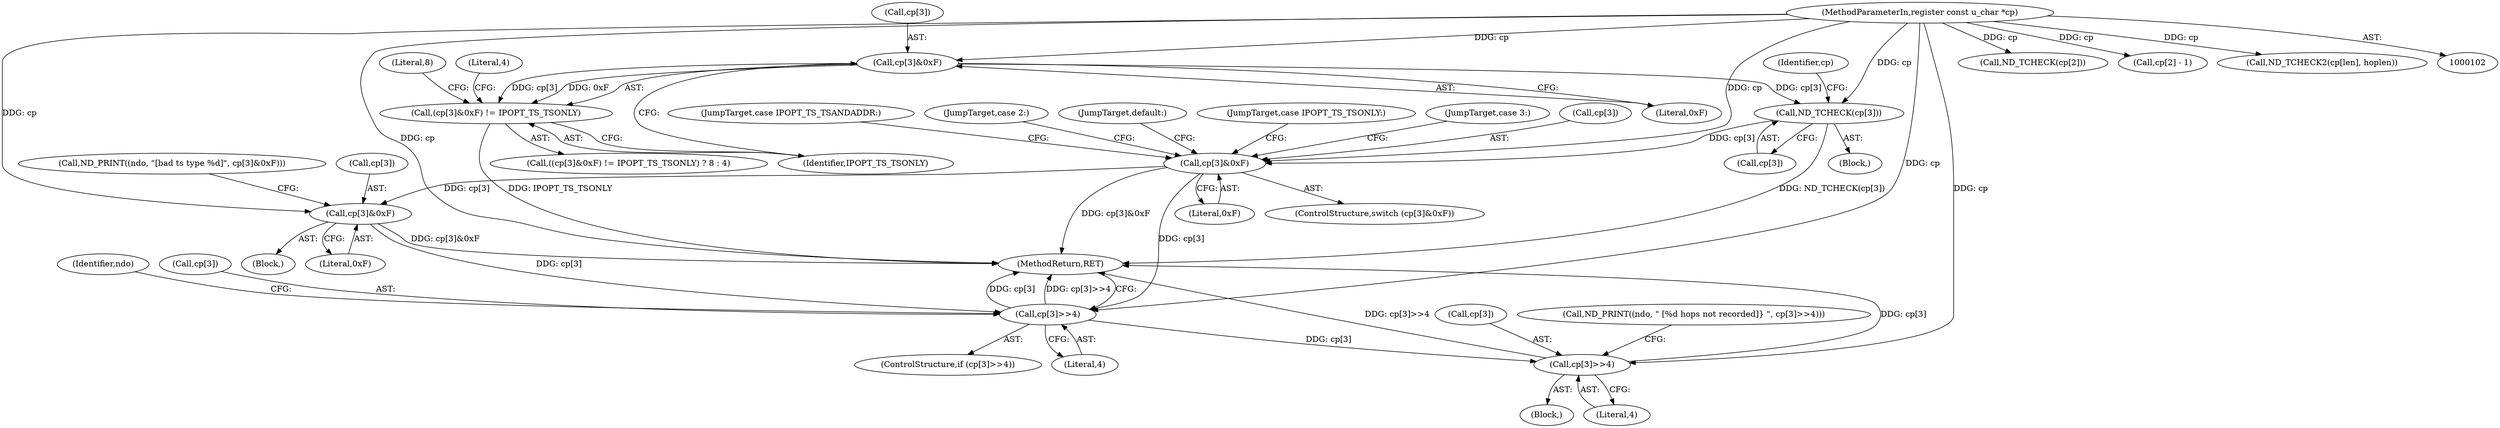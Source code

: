 digraph "0_tcpdump_2c2cfbd2b771ac888bc5c4a6d922f749d3822538_0@array" {
"1000132" [label="(Call,cp[3]&0xF)"];
"1000104" [label="(MethodParameterIn,register const u_char *cp)"];
"1000131" [label="(Call,(cp[3]&0xF) != IPOPT_TS_TSONLY)"];
"1000194" [label="(Call,ND_TCHECK(cp[3]))"];
"1000199" [label="(Call,cp[3]&0xF)"];
"1000235" [label="(Call,cp[3]&0xF)"];
"1000311" [label="(Call,cp[3]>>4)"];
"1000321" [label="(Call,cp[3]>>4)"];
"1000133" [label="(Call,cp[3])"];
"1000194" [label="(Call,ND_TCHECK(cp[3]))"];
"1000239" [label="(Literal,0xF)"];
"1000137" [label="(Identifier,IPOPT_TS_TSONLY)"];
"1000321" [label="(Call,cp[3]>>4)"];
"1000310" [label="(ControlStructure,if (cp[3]>>4))"];
"1000200" [label="(Call,cp[3])"];
"1000195" [label="(Call,cp[3])"];
"1000203" [label="(Literal,0xF)"];
"1000230" [label="(Call,ND_PRINT((ndo, \"[bad ts type %d]\", cp[3]&0xF)))"];
"1000198" [label="(ControlStructure,switch (cp[3]&0xF))"];
"1000315" [label="(Literal,4)"];
"1000211" [label="(JumpTarget,case IPOPT_TS_TSANDADDR:)"];
"1000327" [label="(MethodReturn,RET)"];
"1000217" [label="(JumpTarget,case 2:)"];
"1000138" [label="(Literal,8)"];
"1000311" [label="(Call,cp[3]>>4)"];
"1000130" [label="(Call,((cp[3]&0xF) != IPOPT_TS_TSONLY) ? 8 : 4)"];
"1000229" [label="(JumpTarget,default:)"];
"1000205" [label="(JumpTarget,case IPOPT_TS_TSONLY:)"];
"1000201" [label="(Identifier,cp)"];
"1000236" [label="(Call,cp[3])"];
"1000318" [label="(Identifier,ndo)"];
"1000233" [label="(Block,)"];
"1000106" [label="(Block,)"];
"1000235" [label="(Call,cp[3]&0xF)"];
"1000139" [label="(Literal,4)"];
"1000319" [label="(Block,)"];
"1000312" [label="(Call,cp[3])"];
"1000132" [label="(Call,cp[3]&0xF)"];
"1000223" [label="(JumpTarget,case 3:)"];
"1000154" [label="(Call,ND_TCHECK(cp[2]))"];
"1000325" [label="(Literal,4)"];
"1000160" [label="(Call,cp[2] - 1)"];
"1000322" [label="(Call,cp[3])"];
"1000131" [label="(Call,(cp[3]&0xF) != IPOPT_TS_TSONLY)"];
"1000316" [label="(Call,ND_PRINT((ndo, \" [%d hops not recorded]} \", cp[3]>>4)))"];
"1000104" [label="(MethodParameterIn,register const u_char *cp)"];
"1000199" [label="(Call,cp[3]&0xF)"];
"1000262" [label="(Call,ND_TCHECK2(cp[len], hoplen))"];
"1000136" [label="(Literal,0xF)"];
"1000132" -> "1000131"  [label="AST: "];
"1000132" -> "1000136"  [label="CFG: "];
"1000133" -> "1000132"  [label="AST: "];
"1000136" -> "1000132"  [label="AST: "];
"1000137" -> "1000132"  [label="CFG: "];
"1000132" -> "1000131"  [label="DDG: cp[3]"];
"1000132" -> "1000131"  [label="DDG: 0xF"];
"1000104" -> "1000132"  [label="DDG: cp"];
"1000132" -> "1000194"  [label="DDG: cp[3]"];
"1000104" -> "1000102"  [label="AST: "];
"1000104" -> "1000327"  [label="DDG: cp"];
"1000104" -> "1000154"  [label="DDG: cp"];
"1000104" -> "1000160"  [label="DDG: cp"];
"1000104" -> "1000194"  [label="DDG: cp"];
"1000104" -> "1000199"  [label="DDG: cp"];
"1000104" -> "1000235"  [label="DDG: cp"];
"1000104" -> "1000262"  [label="DDG: cp"];
"1000104" -> "1000311"  [label="DDG: cp"];
"1000104" -> "1000321"  [label="DDG: cp"];
"1000131" -> "1000130"  [label="AST: "];
"1000131" -> "1000137"  [label="CFG: "];
"1000137" -> "1000131"  [label="AST: "];
"1000138" -> "1000131"  [label="CFG: "];
"1000139" -> "1000131"  [label="CFG: "];
"1000131" -> "1000327"  [label="DDG: IPOPT_TS_TSONLY"];
"1000194" -> "1000106"  [label="AST: "];
"1000194" -> "1000195"  [label="CFG: "];
"1000195" -> "1000194"  [label="AST: "];
"1000201" -> "1000194"  [label="CFG: "];
"1000194" -> "1000327"  [label="DDG: ND_TCHECK(cp[3])"];
"1000194" -> "1000199"  [label="DDG: cp[3]"];
"1000199" -> "1000198"  [label="AST: "];
"1000199" -> "1000203"  [label="CFG: "];
"1000200" -> "1000199"  [label="AST: "];
"1000203" -> "1000199"  [label="AST: "];
"1000205" -> "1000199"  [label="CFG: "];
"1000211" -> "1000199"  [label="CFG: "];
"1000217" -> "1000199"  [label="CFG: "];
"1000223" -> "1000199"  [label="CFG: "];
"1000229" -> "1000199"  [label="CFG: "];
"1000199" -> "1000327"  [label="DDG: cp[3]&0xF"];
"1000199" -> "1000235"  [label="DDG: cp[3]"];
"1000199" -> "1000311"  [label="DDG: cp[3]"];
"1000235" -> "1000233"  [label="AST: "];
"1000235" -> "1000239"  [label="CFG: "];
"1000236" -> "1000235"  [label="AST: "];
"1000239" -> "1000235"  [label="AST: "];
"1000230" -> "1000235"  [label="CFG: "];
"1000235" -> "1000327"  [label="DDG: cp[3]&0xF"];
"1000235" -> "1000311"  [label="DDG: cp[3]"];
"1000311" -> "1000310"  [label="AST: "];
"1000311" -> "1000315"  [label="CFG: "];
"1000312" -> "1000311"  [label="AST: "];
"1000315" -> "1000311"  [label="AST: "];
"1000318" -> "1000311"  [label="CFG: "];
"1000327" -> "1000311"  [label="CFG: "];
"1000311" -> "1000327"  [label="DDG: cp[3]"];
"1000311" -> "1000327"  [label="DDG: cp[3]>>4"];
"1000311" -> "1000321"  [label="DDG: cp[3]"];
"1000321" -> "1000319"  [label="AST: "];
"1000321" -> "1000325"  [label="CFG: "];
"1000322" -> "1000321"  [label="AST: "];
"1000325" -> "1000321"  [label="AST: "];
"1000316" -> "1000321"  [label="CFG: "];
"1000321" -> "1000327"  [label="DDG: cp[3]"];
"1000321" -> "1000327"  [label="DDG: cp[3]>>4"];
}
